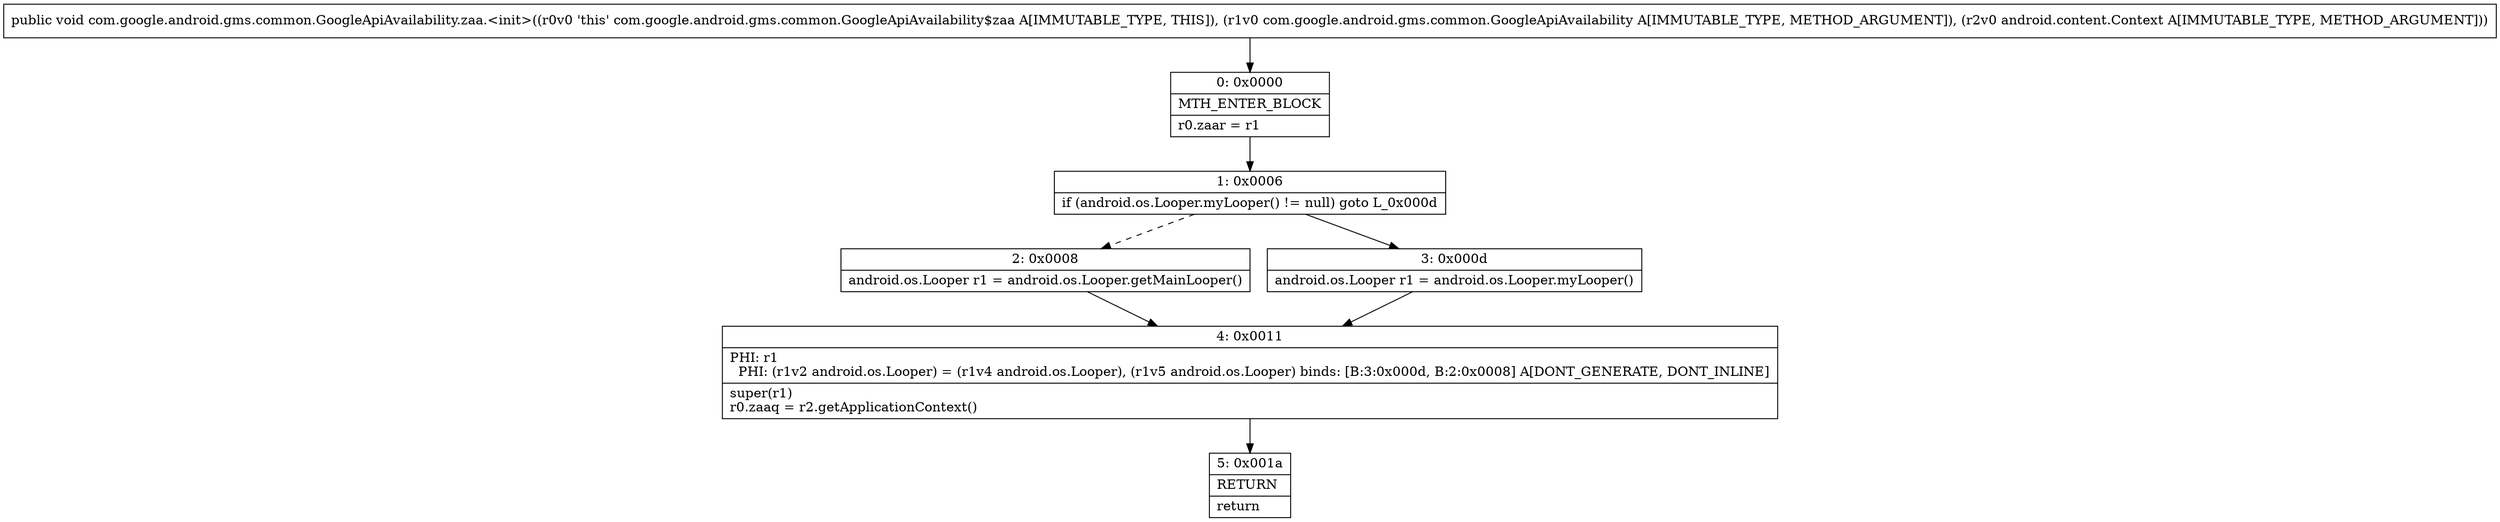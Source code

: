 digraph "CFG forcom.google.android.gms.common.GoogleApiAvailability.zaa.\<init\>(Lcom\/google\/android\/gms\/common\/GoogleApiAvailability;Landroid\/content\/Context;)V" {
Node_0 [shape=record,label="{0\:\ 0x0000|MTH_ENTER_BLOCK\l|r0.zaar = r1\l}"];
Node_1 [shape=record,label="{1\:\ 0x0006|if (android.os.Looper.myLooper() != null) goto L_0x000d\l}"];
Node_2 [shape=record,label="{2\:\ 0x0008|android.os.Looper r1 = android.os.Looper.getMainLooper()\l}"];
Node_3 [shape=record,label="{3\:\ 0x000d|android.os.Looper r1 = android.os.Looper.myLooper()\l}"];
Node_4 [shape=record,label="{4\:\ 0x0011|PHI: r1 \l  PHI: (r1v2 android.os.Looper) = (r1v4 android.os.Looper), (r1v5 android.os.Looper) binds: [B:3:0x000d, B:2:0x0008] A[DONT_GENERATE, DONT_INLINE]\l|super(r1)\lr0.zaaq = r2.getApplicationContext()\l}"];
Node_5 [shape=record,label="{5\:\ 0x001a|RETURN\l|return\l}"];
MethodNode[shape=record,label="{public void com.google.android.gms.common.GoogleApiAvailability.zaa.\<init\>((r0v0 'this' com.google.android.gms.common.GoogleApiAvailability$zaa A[IMMUTABLE_TYPE, THIS]), (r1v0 com.google.android.gms.common.GoogleApiAvailability A[IMMUTABLE_TYPE, METHOD_ARGUMENT]), (r2v0 android.content.Context A[IMMUTABLE_TYPE, METHOD_ARGUMENT])) }"];
MethodNode -> Node_0;
Node_0 -> Node_1;
Node_1 -> Node_2[style=dashed];
Node_1 -> Node_3;
Node_2 -> Node_4;
Node_3 -> Node_4;
Node_4 -> Node_5;
}

